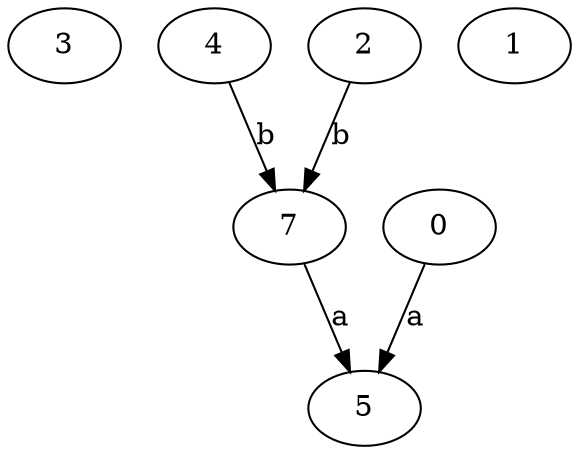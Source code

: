 strict digraph  {
3;
4;
5;
0;
1;
2;
7;
4 -> 7  [label=b];
0 -> 5  [label=a];
2 -> 7  [label=b];
7 -> 5  [label=a];
}
